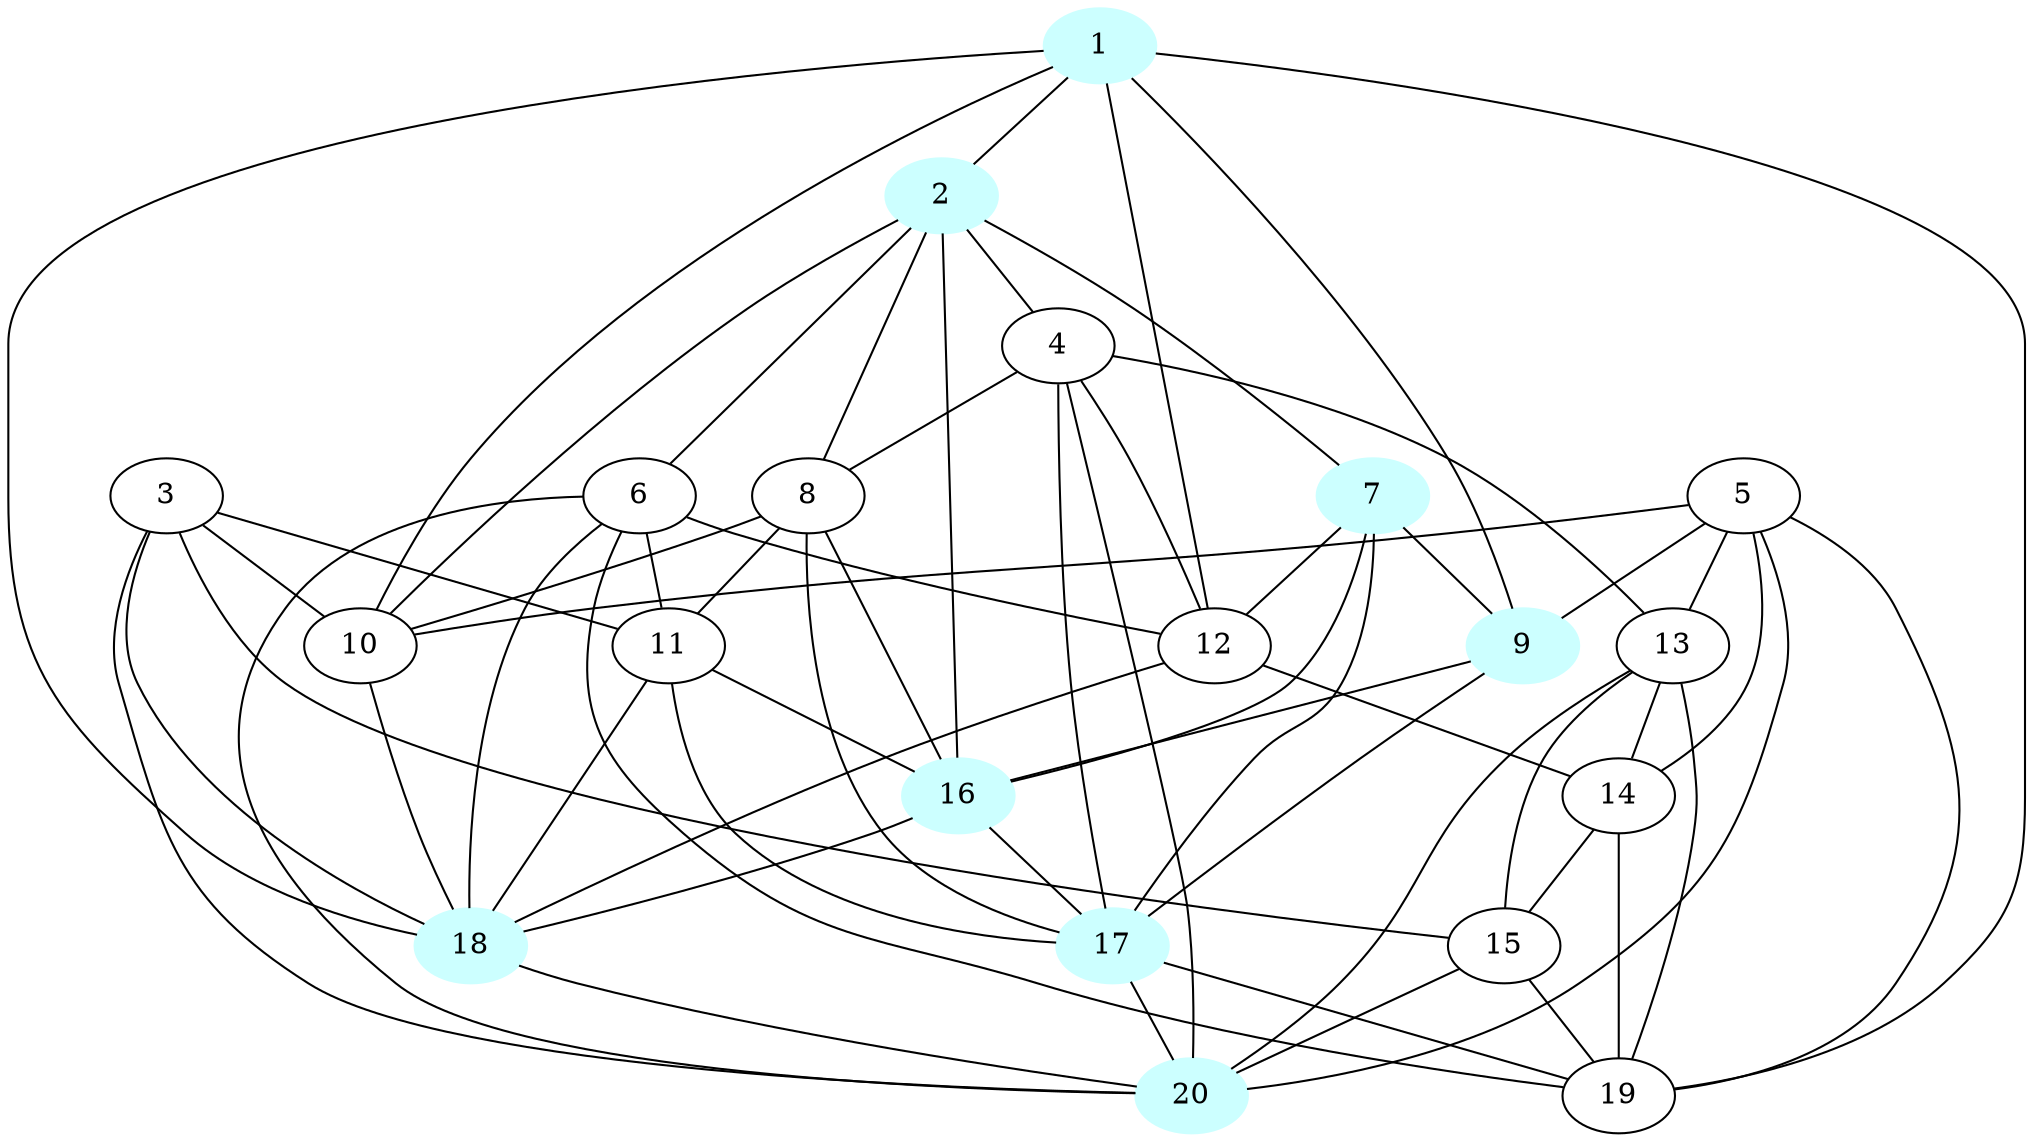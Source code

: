 graph G {
    1 [style=filled, color="#CCFFFF"];
    2 [style=filled, color="#CCFFFF"];
    7 [style=filled, color="#CCFFFF"];
    9 [style=filled, color="#CCFFFF"];
    16 [style=filled, color="#CCFFFF"];
    17 [style=filled, color="#CCFFFF"];
    18 [style=filled, color="#CCFFFF"];
    20 [style=filled, color="#CCFFFF"];
    1 -- 2 [len= 2]
    1 -- 9 [len= 2]
    1 -- 10 [len= 2]
    1 -- 12 [len= 2]
    1 -- 18 [len= 2]
    1 -- 19 [len= 2]
    2 -- 4 [len= 2]
    2 -- 6 [len= 2]
    2 -- 7 [len= 2]
    2 -- 8 [len= 2]
    2 -- 10 [len= 2]
    2 -- 16 [len= 2]
    3 -- 10 [len= 2]
    3 -- 11 [len= 2]
    3 -- 15 [len= 2]
    3 -- 18 [len= 2]
    3 -- 20 [len= 2]
    4 -- 8 [len= 2]
    4 -- 12 [len= 2]
    4 -- 13 [len= 2]
    4 -- 17 [len= 2]
    4 -- 20 [len= 2]
    5 -- 9 [len= 2]
    5 -- 10 [len= 2]
    5 -- 13 [len= 2]
    5 -- 14 [len= 2]
    5 -- 19 [len= 2]
    5 -- 20 [len= 2]
    6 -- 11 [len= 2]
    6 -- 12 [len= 2]
    6 -- 18 [len= 2]
    6 -- 19 [len= 2]
    6 -- 20 [len= 2]
    7 -- 9 [len= 2]
    7 -- 12 [len= 2]
    7 -- 16 [len= 2]
    7 -- 17 [len= 2]
    8 -- 10 [len= 2]
    8 -- 11 [len= 2]
    8 -- 16 [len= 2]
    8 -- 17 [len= 2]
    9 -- 16 [len= 2]
    9 -- 17 [len= 2]
    10 -- 18 [len= 2]
    11 -- 16 [len= 2]
    11 -- 17 [len= 2]
    11 -- 18 [len= 2]
    12 -- 14 [len= 2]
    12 -- 18 [len= 2]
    13 -- 14 [len= 2]
    13 -- 15 [len= 2]
    13 -- 19 [len= 2]
    13 -- 20 [len= 2]
    14 -- 15 [len= 2]
    14 -- 19 [len= 2]
    15 -- 19 [len= 2]
    15 -- 20 [len= 2]
    16 -- 17 [len= 2]
    16 -- 18 [len= 2]
    17 -- 19 [len= 2]
    17 -- 20 [len= 2]
    18 -- 20 [len= 2]
}
